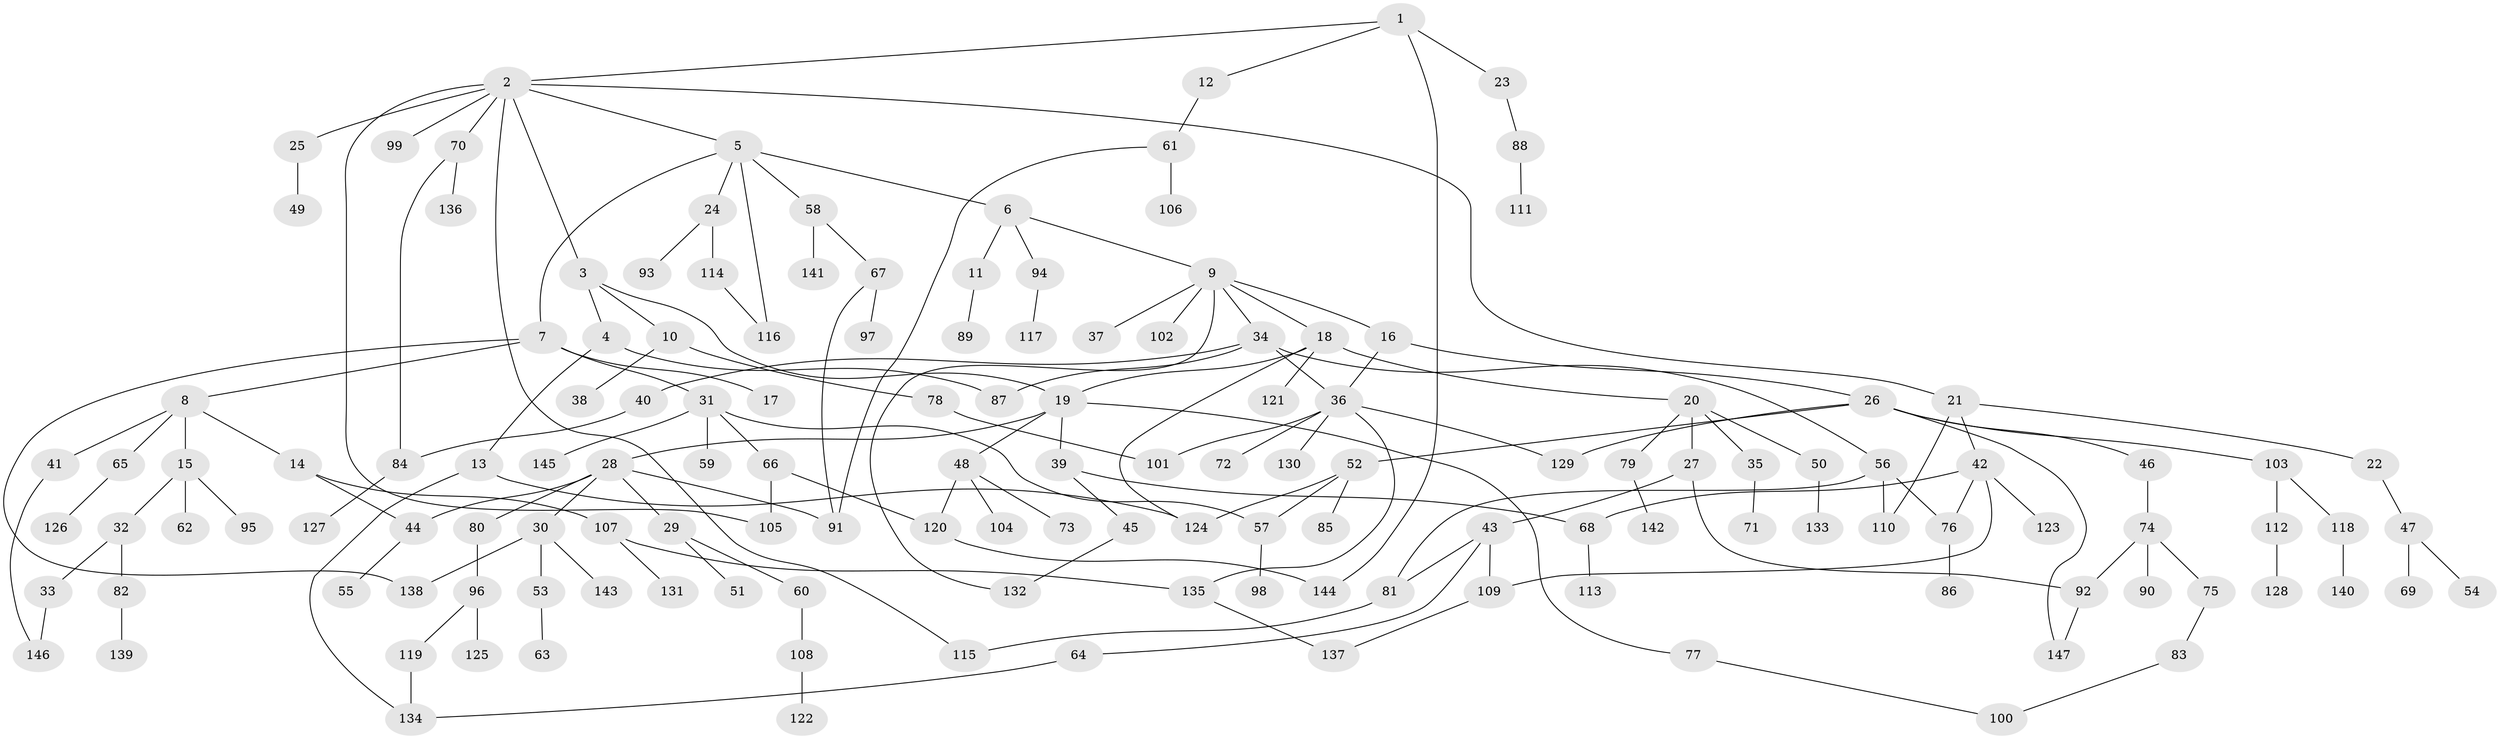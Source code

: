 // coarse degree distribution, {4: 0.17777777777777778, 7: 0.044444444444444446, 5: 0.044444444444444446, 1: 0.2222222222222222, 3: 0.17777777777777778, 2: 0.24444444444444444, 6: 0.08888888888888889}
// Generated by graph-tools (version 1.1) at 2025/48/03/04/25 22:48:47]
// undirected, 147 vertices, 178 edges
graph export_dot {
  node [color=gray90,style=filled];
  1;
  2;
  3;
  4;
  5;
  6;
  7;
  8;
  9;
  10;
  11;
  12;
  13;
  14;
  15;
  16;
  17;
  18;
  19;
  20;
  21;
  22;
  23;
  24;
  25;
  26;
  27;
  28;
  29;
  30;
  31;
  32;
  33;
  34;
  35;
  36;
  37;
  38;
  39;
  40;
  41;
  42;
  43;
  44;
  45;
  46;
  47;
  48;
  49;
  50;
  51;
  52;
  53;
  54;
  55;
  56;
  57;
  58;
  59;
  60;
  61;
  62;
  63;
  64;
  65;
  66;
  67;
  68;
  69;
  70;
  71;
  72;
  73;
  74;
  75;
  76;
  77;
  78;
  79;
  80;
  81;
  82;
  83;
  84;
  85;
  86;
  87;
  88;
  89;
  90;
  91;
  92;
  93;
  94;
  95;
  96;
  97;
  98;
  99;
  100;
  101;
  102;
  103;
  104;
  105;
  106;
  107;
  108;
  109;
  110;
  111;
  112;
  113;
  114;
  115;
  116;
  117;
  118;
  119;
  120;
  121;
  122;
  123;
  124;
  125;
  126;
  127;
  128;
  129;
  130;
  131;
  132;
  133;
  134;
  135;
  136;
  137;
  138;
  139;
  140;
  141;
  142;
  143;
  144;
  145;
  146;
  147;
  1 -- 2;
  1 -- 12;
  1 -- 23;
  1 -- 144;
  2 -- 3;
  2 -- 5;
  2 -- 21;
  2 -- 25;
  2 -- 70;
  2 -- 99;
  2 -- 105;
  2 -- 115;
  3 -- 4;
  3 -- 10;
  3 -- 19;
  4 -- 13;
  4 -- 87;
  5 -- 6;
  5 -- 7;
  5 -- 24;
  5 -- 58;
  5 -- 116;
  6 -- 9;
  6 -- 11;
  6 -- 94;
  7 -- 8;
  7 -- 17;
  7 -- 31;
  7 -- 138;
  8 -- 14;
  8 -- 15;
  8 -- 41;
  8 -- 65;
  9 -- 16;
  9 -- 18;
  9 -- 34;
  9 -- 37;
  9 -- 102;
  9 -- 132;
  10 -- 38;
  10 -- 78;
  11 -- 89;
  12 -- 61;
  13 -- 134;
  13 -- 124;
  14 -- 107;
  14 -- 44;
  15 -- 32;
  15 -- 62;
  15 -- 95;
  16 -- 26;
  16 -- 36;
  18 -- 20;
  18 -- 121;
  18 -- 19;
  18 -- 124;
  19 -- 28;
  19 -- 39;
  19 -- 48;
  19 -- 77;
  20 -- 27;
  20 -- 35;
  20 -- 50;
  20 -- 79;
  21 -- 22;
  21 -- 42;
  21 -- 110;
  22 -- 47;
  23 -- 88;
  24 -- 93;
  24 -- 114;
  25 -- 49;
  26 -- 46;
  26 -- 52;
  26 -- 103;
  26 -- 147;
  26 -- 129;
  27 -- 43;
  27 -- 92;
  28 -- 29;
  28 -- 30;
  28 -- 44;
  28 -- 80;
  28 -- 91;
  29 -- 51;
  29 -- 60;
  30 -- 53;
  30 -- 143;
  30 -- 138;
  31 -- 59;
  31 -- 66;
  31 -- 145;
  31 -- 57;
  32 -- 33;
  32 -- 82;
  33 -- 146;
  34 -- 40;
  34 -- 56;
  34 -- 87;
  34 -- 36;
  35 -- 71;
  36 -- 72;
  36 -- 101;
  36 -- 129;
  36 -- 130;
  36 -- 135;
  39 -- 45;
  39 -- 68;
  40 -- 84;
  41 -- 146;
  42 -- 68;
  42 -- 76;
  42 -- 109;
  42 -- 123;
  43 -- 64;
  43 -- 81;
  43 -- 109;
  44 -- 55;
  45 -- 132;
  46 -- 74;
  47 -- 54;
  47 -- 69;
  48 -- 73;
  48 -- 104;
  48 -- 120;
  50 -- 133;
  52 -- 57;
  52 -- 85;
  52 -- 124;
  53 -- 63;
  56 -- 76;
  56 -- 81;
  56 -- 110;
  57 -- 98;
  58 -- 67;
  58 -- 141;
  60 -- 108;
  61 -- 91;
  61 -- 106;
  64 -- 134;
  65 -- 126;
  66 -- 120;
  66 -- 105;
  67 -- 97;
  67 -- 91;
  68 -- 113;
  70 -- 84;
  70 -- 136;
  74 -- 75;
  74 -- 90;
  74 -- 92;
  75 -- 83;
  76 -- 86;
  77 -- 100;
  78 -- 101;
  79 -- 142;
  80 -- 96;
  81 -- 115;
  82 -- 139;
  83 -- 100;
  84 -- 127;
  88 -- 111;
  92 -- 147;
  94 -- 117;
  96 -- 119;
  96 -- 125;
  103 -- 112;
  103 -- 118;
  107 -- 131;
  107 -- 135;
  108 -- 122;
  109 -- 137;
  112 -- 128;
  114 -- 116;
  118 -- 140;
  119 -- 134;
  120 -- 144;
  135 -- 137;
}
